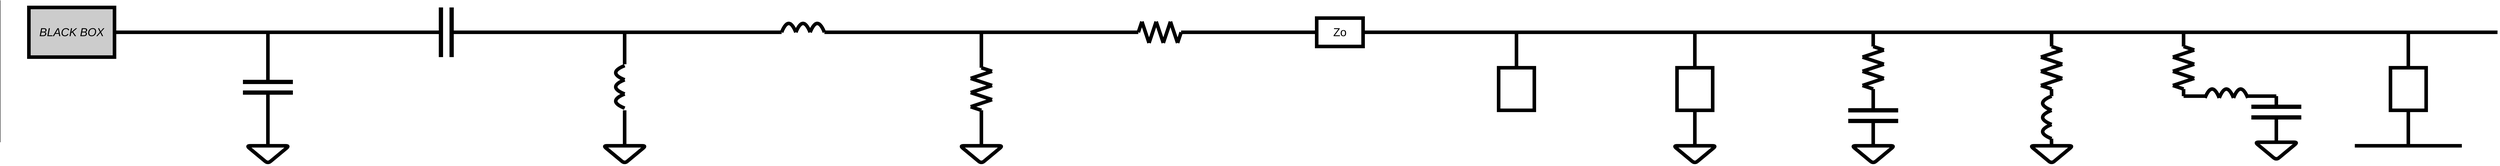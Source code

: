 <mxfile version="15.2.1" type="device"><diagram id="JiPeBnl8MNzj9gC05diy" name="Page-1"><mxGraphModel dx="4288" dy="1358" grid="1" gridSize="10" guides="1" tooltips="1" connect="1" arrows="1" fold="1" page="1" pageScale="1" pageWidth="827" pageHeight="1169" math="0" shadow="0"><root><mxCell id="0"/><mxCell id="1" parent="0"/><mxCell id="uBmhupHGeQe9Bv0V8wx_-3" value="" style="endArrow=none;html=1;strokeWidth=10;" parent="1" edge="1"><mxGeometry width="50" height="50" relative="1" as="geometry"><mxPoint y="100" as="sourcePoint"/><mxPoint x="500" y="100" as="targetPoint"/></mxGeometry></mxCell><mxCell id="uBmhupHGeQe9Bv0V8wx_-4" value="" style="endArrow=none;html=1;strokeWidth=10;" parent="1" edge="1"><mxGeometry width="50" height="50" relative="1" as="geometry"><mxPoint x="250" y="240" as="sourcePoint"/><mxPoint x="250" y="100" as="targetPoint"/></mxGeometry></mxCell><mxCell id="uBmhupHGeQe9Bv0V8wx_-5" value="" style="endArrow=none;html=1;strokeWidth=12;" parent="1" edge="1"><mxGeometry width="50" height="50" relative="1" as="geometry"><mxPoint x="180" y="240" as="sourcePoint"/><mxPoint x="320" y="240" as="targetPoint"/></mxGeometry></mxCell><mxCell id="uBmhupHGeQe9Bv0V8wx_-6" value="" style="endArrow=none;html=1;strokeWidth=12;" parent="1" edge="1"><mxGeometry width="50" height="50" relative="1" as="geometry"><mxPoint x="180" y="270" as="sourcePoint"/><mxPoint x="320" y="270" as="targetPoint"/></mxGeometry></mxCell><mxCell id="uBmhupHGeQe9Bv0V8wx_-7" value="" style="endArrow=none;html=1;strokeWidth=10;" parent="1" edge="1"><mxGeometry width="50" height="50" relative="1" as="geometry"><mxPoint x="250" y="420" as="sourcePoint"/><mxPoint x="250" y="270" as="targetPoint"/></mxGeometry></mxCell><mxCell id="uBmhupHGeQe9Bv0V8wx_-8" value="" style="endArrow=none;html=1;strokeWidth=10;" parent="1" edge="1"><mxGeometry width="50" height="50" relative="1" as="geometry"><mxPoint x="250" y="420" as="sourcePoint"/><mxPoint x="250" y="420" as="targetPoint"/><Array as="points"><mxPoint x="310" y="420"/><mxPoint x="250" y="470"/><mxPoint x="190" y="420"/></Array></mxGeometry></mxCell><mxCell id="uBmhupHGeQe9Bv0V8wx_-11" value="" style="endArrow=none;html=1;strokeWidth=10;" parent="1" edge="1"><mxGeometry width="50" height="50" relative="1" as="geometry"><mxPoint x="500" y="100" as="sourcePoint"/><mxPoint x="730" y="100" as="targetPoint"/></mxGeometry></mxCell><mxCell id="uBmhupHGeQe9Bv0V8wx_-12" value="" style="endArrow=none;html=1;strokeWidth=12;" parent="1" edge="1"><mxGeometry width="50" height="50" relative="1" as="geometry"><mxPoint x="735" y="30" as="sourcePoint"/><mxPoint x="735" y="170" as="targetPoint"/></mxGeometry></mxCell><mxCell id="uBmhupHGeQe9Bv0V8wx_-15" value="" style="endArrow=none;html=1;strokeWidth=12;" parent="1" edge="1"><mxGeometry width="50" height="50" relative="1" as="geometry"><mxPoint x="765" y="30" as="sourcePoint"/><mxPoint x="765" y="170" as="targetPoint"/></mxGeometry></mxCell><mxCell id="uBmhupHGeQe9Bv0V8wx_-16" value="" style="endArrow=none;html=1;strokeWidth=10;" parent="1" edge="1"><mxGeometry width="50" height="50" relative="1" as="geometry"><mxPoint x="770" y="100" as="sourcePoint"/><mxPoint x="1000" y="100" as="targetPoint"/></mxGeometry></mxCell><mxCell id="uBmhupHGeQe9Bv0V8wx_-25" value="" style="endArrow=none;html=1;strokeWidth=10;" parent="1" edge="1"><mxGeometry width="50" height="50" relative="1" as="geometry"><mxPoint x="1000" y="100" as="sourcePoint"/><mxPoint x="1500" y="100" as="targetPoint"/></mxGeometry></mxCell><mxCell id="uBmhupHGeQe9Bv0V8wx_-26" value="" style="endArrow=none;html=1;strokeWidth=10;" parent="1" edge="1"><mxGeometry width="50" height="50" relative="1" as="geometry"><mxPoint x="1250" y="190" as="sourcePoint"/><mxPoint x="1250" y="100" as="targetPoint"/></mxGeometry></mxCell><mxCell id="uBmhupHGeQe9Bv0V8wx_-29" value="" style="endArrow=none;html=1;strokeWidth=10;" parent="1" edge="1"><mxGeometry width="50" height="50" relative="1" as="geometry"><mxPoint x="1250" y="420" as="sourcePoint"/><mxPoint x="1250" y="320" as="targetPoint"/></mxGeometry></mxCell><mxCell id="uBmhupHGeQe9Bv0V8wx_-30" value="" style="endArrow=none;html=1;strokeWidth=10;" parent="1" edge="1"><mxGeometry width="50" height="50" relative="1" as="geometry"><mxPoint x="1250" y="420" as="sourcePoint"/><mxPoint x="1250" y="420" as="targetPoint"/><Array as="points"><mxPoint x="1310" y="420"/><mxPoint x="1250" y="470"/><mxPoint x="1190" y="420"/></Array></mxGeometry></mxCell><mxCell id="uBmhupHGeQe9Bv0V8wx_-31" value="" style="endArrow=none;html=1;strokeWidth=10;curved=1;" parent="1" edge="1"><mxGeometry width="50" height="50" relative="1" as="geometry"><mxPoint x="1250" y="314" as="sourcePoint"/><mxPoint x="1250" y="274" as="targetPoint"/><Array as="points"><mxPoint x="1200" y="294"/></Array></mxGeometry></mxCell><mxCell id="uBmhupHGeQe9Bv0V8wx_-32" value="" style="endArrow=none;html=1;strokeWidth=10;curved=1;" parent="1" edge="1"><mxGeometry width="50" height="50" relative="1" as="geometry"><mxPoint x="1250" y="274" as="sourcePoint"/><mxPoint x="1250" y="234" as="targetPoint"/><Array as="points"><mxPoint x="1200" y="254"/></Array></mxGeometry></mxCell><mxCell id="uBmhupHGeQe9Bv0V8wx_-33" value="" style="endArrow=none;html=1;strokeWidth=10;curved=1;" parent="1" edge="1"><mxGeometry width="50" height="50" relative="1" as="geometry"><mxPoint x="1250" y="234" as="sourcePoint"/><mxPoint x="1250" y="194" as="targetPoint"/><Array as="points"><mxPoint x="1200" y="214"/></Array></mxGeometry></mxCell><mxCell id="uBmhupHGeQe9Bv0V8wx_-35" value="" style="endArrow=none;html=1;strokeWidth=10;" parent="1" edge="1"><mxGeometry width="50" height="50" relative="1" as="geometry"><mxPoint x="1500" y="100" as="sourcePoint"/><mxPoint x="1690" y="100" as="targetPoint"/></mxGeometry></mxCell><mxCell id="uBmhupHGeQe9Bv0V8wx_-38" value="" style="endArrow=none;html=1;strokeWidth=10;" parent="1" edge="1"><mxGeometry width="50" height="50" relative="1" as="geometry"><mxPoint x="1810" y="100" as="sourcePoint"/><mxPoint x="2000" y="100" as="targetPoint"/></mxGeometry></mxCell><mxCell id="uBmhupHGeQe9Bv0V8wx_-42" value="" style="endArrow=none;html=1;strokeWidth=10;curved=1;" parent="1" edge="1"><mxGeometry width="50" height="50" relative="1" as="geometry"><mxPoint x="1690" y="100" as="sourcePoint"/><mxPoint x="1730" y="100" as="targetPoint"/><Array as="points"><mxPoint x="1710" y="50"/></Array></mxGeometry></mxCell><mxCell id="uBmhupHGeQe9Bv0V8wx_-43" value="" style="endArrow=none;html=1;strokeWidth=10;curved=1;" parent="1" edge="1"><mxGeometry width="50" height="50" relative="1" as="geometry"><mxPoint x="1730" y="100" as="sourcePoint"/><mxPoint x="1770" y="100" as="targetPoint"/><Array as="points"><mxPoint x="1750" y="50"/></Array></mxGeometry></mxCell><mxCell id="uBmhupHGeQe9Bv0V8wx_-44" value="" style="endArrow=none;html=1;strokeWidth=10;curved=1;" parent="1" edge="1"><mxGeometry width="50" height="50" relative="1" as="geometry"><mxPoint x="1770" y="100" as="sourcePoint"/><mxPoint x="1810" y="100" as="targetPoint"/><Array as="points"><mxPoint x="1790" y="50"/></Array></mxGeometry></mxCell><mxCell id="uBmhupHGeQe9Bv0V8wx_-46" value="" style="endArrow=none;html=1;strokeWidth=10;" parent="1" edge="1"><mxGeometry width="50" height="50" relative="1" as="geometry"><mxPoint x="2000" y="100" as="sourcePoint"/><mxPoint x="2500" y="100" as="targetPoint"/></mxGeometry></mxCell><mxCell id="uBmhupHGeQe9Bv0V8wx_-47" value="" style="endArrow=none;html=1;strokeWidth=10;" parent="1" edge="1"><mxGeometry width="50" height="50" relative="1" as="geometry"><mxPoint x="2250" y="200" as="sourcePoint"/><mxPoint x="2250" y="100" as="targetPoint"/></mxGeometry></mxCell><mxCell id="uBmhupHGeQe9Bv0V8wx_-48" value="" style="endArrow=none;html=1;strokeWidth=10;" parent="1" edge="1"><mxGeometry width="50" height="50" relative="1" as="geometry"><mxPoint x="2250" y="420" as="sourcePoint"/><mxPoint x="2250" y="320" as="targetPoint"/></mxGeometry></mxCell><mxCell id="uBmhupHGeQe9Bv0V8wx_-49" value="" style="endArrow=none;html=1;strokeWidth=10;" parent="1" edge="1"><mxGeometry width="50" height="50" relative="1" as="geometry"><mxPoint x="2250" y="420" as="sourcePoint"/><mxPoint x="2250" y="420" as="targetPoint"/><Array as="points"><mxPoint x="2310" y="420"/><mxPoint x="2250" y="470"/><mxPoint x="2190" y="420"/></Array></mxGeometry></mxCell><mxCell id="uBmhupHGeQe9Bv0V8wx_-53" value="" style="endArrow=none;html=1;strokeWidth=10;" parent="1" edge="1"><mxGeometry width="50" height="50" relative="1" as="geometry"><mxPoint x="2280" y="210" as="sourcePoint"/><mxPoint x="2250" y="200" as="targetPoint"/></mxGeometry></mxCell><mxCell id="uBmhupHGeQe9Bv0V8wx_-54" value="" style="endArrow=none;html=1;strokeWidth=10;" parent="1" edge="1"><mxGeometry width="50" height="50" relative="1" as="geometry"><mxPoint x="2280" y="250" as="sourcePoint"/><mxPoint x="2220" y="230.0" as="targetPoint"/></mxGeometry></mxCell><mxCell id="uBmhupHGeQe9Bv0V8wx_-55" value="" style="endArrow=none;html=1;strokeWidth=10;" parent="1" edge="1"><mxGeometry width="50" height="50" relative="1" as="geometry"><mxPoint x="2280" y="290" as="sourcePoint"/><mxPoint x="2220" y="270.0" as="targetPoint"/></mxGeometry></mxCell><mxCell id="uBmhupHGeQe9Bv0V8wx_-56" value="" style="endArrow=none;html=1;strokeWidth=10;" parent="1" edge="1"><mxGeometry width="50" height="50" relative="1" as="geometry"><mxPoint x="2280" y="250" as="sourcePoint"/><mxPoint x="2220" y="270" as="targetPoint"/></mxGeometry></mxCell><mxCell id="uBmhupHGeQe9Bv0V8wx_-57" value="" style="endArrow=none;html=1;strokeWidth=10;" parent="1" edge="1"><mxGeometry width="50" height="50" relative="1" as="geometry"><mxPoint x="2280" y="210.0" as="sourcePoint"/><mxPoint x="2220" y="230" as="targetPoint"/></mxGeometry></mxCell><mxCell id="uBmhupHGeQe9Bv0V8wx_-59" value="" style="endArrow=none;html=1;strokeWidth=10;" parent="1" edge="1"><mxGeometry width="50" height="50" relative="1" as="geometry"><mxPoint x="2280" y="290.0" as="sourcePoint"/><mxPoint x="2220" y="310" as="targetPoint"/></mxGeometry></mxCell><mxCell id="uBmhupHGeQe9Bv0V8wx_-60" value="" style="endArrow=none;html=1;strokeWidth=10;" parent="1" edge="1"><mxGeometry width="50" height="50" relative="1" as="geometry"><mxPoint x="2250" y="320.0" as="sourcePoint"/><mxPoint x="2220" y="310.0" as="targetPoint"/></mxGeometry></mxCell><mxCell id="uBmhupHGeQe9Bv0V8wx_-63" value="" style="endArrow=none;html=1;strokeWidth=10;" parent="1" edge="1"><mxGeometry width="50" height="50" relative="1" as="geometry"><mxPoint x="2500" y="100.0" as="sourcePoint"/><mxPoint x="2690" y="100.0" as="targetPoint"/></mxGeometry></mxCell><mxCell id="uBmhupHGeQe9Bv0V8wx_-64" value="" style="endArrow=none;html=1;strokeWidth=10;" parent="1" edge="1"><mxGeometry width="50" height="50" relative="1" as="geometry"><mxPoint x="2810" y="100.0" as="sourcePoint"/><mxPoint x="3000" y="100.0" as="targetPoint"/></mxGeometry></mxCell><mxCell id="uBmhupHGeQe9Bv0V8wx_-68" value="" style="endArrow=none;html=1;strokeWidth=10;" parent="1" edge="1"><mxGeometry width="50" height="50" relative="1" as="geometry"><mxPoint x="2700" y="70" as="sourcePoint"/><mxPoint x="2690" y="100.0" as="targetPoint"/></mxGeometry></mxCell><mxCell id="uBmhupHGeQe9Bv0V8wx_-69" value="" style="endArrow=none;html=1;strokeWidth=10;" parent="1" edge="1"><mxGeometry width="50" height="50" relative="1" as="geometry"><mxPoint x="2700" y="70.0" as="sourcePoint"/><mxPoint x="2720" y="130" as="targetPoint"/></mxGeometry></mxCell><mxCell id="uBmhupHGeQe9Bv0V8wx_-70" value="" style="endArrow=none;html=1;strokeWidth=10;" parent="1" edge="1"><mxGeometry width="50" height="50" relative="1" as="geometry"><mxPoint x="2740" y="70.0" as="sourcePoint"/><mxPoint x="2760" y="130" as="targetPoint"/></mxGeometry></mxCell><mxCell id="uBmhupHGeQe9Bv0V8wx_-71" value="" style="endArrow=none;html=1;strokeWidth=10;" parent="1" edge="1"><mxGeometry width="50" height="50" relative="1" as="geometry"><mxPoint x="2780" y="70.0" as="sourcePoint"/><mxPoint x="2800" y="130" as="targetPoint"/></mxGeometry></mxCell><mxCell id="uBmhupHGeQe9Bv0V8wx_-72" value="" style="endArrow=none;html=1;strokeWidth=10;" parent="1" edge="1"><mxGeometry width="50" height="50" relative="1" as="geometry"><mxPoint x="2740" y="70" as="sourcePoint"/><mxPoint x="2720" y="130.0" as="targetPoint"/></mxGeometry></mxCell><mxCell id="uBmhupHGeQe9Bv0V8wx_-73" value="" style="endArrow=none;html=1;strokeWidth=10;" parent="1" edge="1"><mxGeometry width="50" height="50" relative="1" as="geometry"><mxPoint x="2780" y="70.0" as="sourcePoint"/><mxPoint x="2760" y="130.0" as="targetPoint"/></mxGeometry></mxCell><mxCell id="uBmhupHGeQe9Bv0V8wx_-74" value="" style="endArrow=none;html=1;strokeWidth=10;" parent="1" edge="1"><mxGeometry width="50" height="50" relative="1" as="geometry"><mxPoint x="2810" y="100.0" as="sourcePoint"/><mxPoint x="2800" y="130.0" as="targetPoint"/></mxGeometry></mxCell><mxCell id="uBmhupHGeQe9Bv0V8wx_-76" value="" style="endArrow=none;html=1;strokeWidth=10;" parent="1" edge="1"><mxGeometry width="50" height="50" relative="1" as="geometry"><mxPoint x="3000" y="100" as="sourcePoint"/><mxPoint x="3190" y="100" as="targetPoint"/></mxGeometry></mxCell><mxCell id="uBmhupHGeQe9Bv0V8wx_-77" value="" style="endArrow=none;html=1;strokeWidth=10;" parent="1" edge="1"><mxGeometry width="50" height="50" relative="1" as="geometry"><mxPoint x="3320" y="100" as="sourcePoint"/><mxPoint x="3500" y="100" as="targetPoint"/></mxGeometry></mxCell><mxCell id="uBmhupHGeQe9Bv0V8wx_-86" value="&lt;font style=&quot;font-size: 32px&quot;&gt;Zo&lt;/font&gt;" style="rounded=0;whiteSpace=wrap;html=1;glass=0;strokeColor=#000000;fillColor=none;strokeWidth=10;" parent="1" vertex="1"><mxGeometry x="3190" y="60" width="130" height="80" as="geometry"/></mxCell><mxCell id="uBmhupHGeQe9Bv0V8wx_-92" value="" style="endArrow=none;html=1;strokeWidth=10;" parent="1" edge="1"><mxGeometry width="50" height="50" relative="1" as="geometry"><mxPoint x="3500" y="100" as="sourcePoint"/><mxPoint x="4000" y="100" as="targetPoint"/></mxGeometry></mxCell><mxCell id="uBmhupHGeQe9Bv0V8wx_-93" value="" style="endArrow=none;html=1;strokeWidth=10;" parent="1" edge="1"><mxGeometry width="50" height="50" relative="1" as="geometry"><mxPoint x="3750" y="200" as="sourcePoint"/><mxPoint x="3750" y="100" as="targetPoint"/></mxGeometry></mxCell><mxCell id="uBmhupHGeQe9Bv0V8wx_-103" value="" style="rounded=0;whiteSpace=wrap;html=1;glass=0;strokeColor=#000000;fillColor=none;strokeWidth=10;" parent="1" vertex="1"><mxGeometry x="3700" y="200" width="100" height="120" as="geometry"/></mxCell><mxCell id="uBmhupHGeQe9Bv0V8wx_-105" value="" style="endArrow=none;html=1;strokeWidth=10;" parent="1" edge="1"><mxGeometry width="50" height="50" relative="1" as="geometry"><mxPoint x="4000" y="100" as="sourcePoint"/><mxPoint x="4500" y="100" as="targetPoint"/></mxGeometry></mxCell><mxCell id="uBmhupHGeQe9Bv0V8wx_-106" value="" style="endArrow=none;html=1;strokeWidth=10;" parent="1" edge="1"><mxGeometry width="50" height="50" relative="1" as="geometry"><mxPoint x="4250" y="200" as="sourcePoint"/><mxPoint x="4250" y="100" as="targetPoint"/></mxGeometry></mxCell><mxCell id="uBmhupHGeQe9Bv0V8wx_-107" value="" style="endArrow=none;html=1;strokeWidth=10;" parent="1" edge="1"><mxGeometry width="50" height="50" relative="1" as="geometry"><mxPoint x="4250" y="420" as="sourcePoint"/><mxPoint x="4250" y="320" as="targetPoint"/></mxGeometry></mxCell><mxCell id="uBmhupHGeQe9Bv0V8wx_-108" value="" style="endArrow=none;html=1;strokeWidth=10;" parent="1" edge="1"><mxGeometry width="50" height="50" relative="1" as="geometry"><mxPoint x="4250" y="420" as="sourcePoint"/><mxPoint x="4250" y="420" as="targetPoint"/><Array as="points"><mxPoint x="4310" y="420"/><mxPoint x="4250" y="470"/><mxPoint x="4190" y="420"/></Array></mxGeometry></mxCell><mxCell id="uBmhupHGeQe9Bv0V8wx_-109" value="" style="rounded=0;whiteSpace=wrap;html=1;glass=0;strokeColor=#000000;fillColor=none;strokeWidth=10;" parent="1" vertex="1"><mxGeometry x="4200" y="200" width="100" height="120" as="geometry"/></mxCell><mxCell id="uBmhupHGeQe9Bv0V8wx_-111" value="" style="endArrow=none;html=1;strokeWidth=10;" parent="1" edge="1"><mxGeometry width="50" height="50" relative="1" as="geometry"><mxPoint x="4500" y="100" as="sourcePoint"/><mxPoint x="5000" y="100" as="targetPoint"/></mxGeometry></mxCell><mxCell id="uBmhupHGeQe9Bv0V8wx_-112" value="" style="endArrow=none;html=1;strokeWidth=10;" parent="1" edge="1"><mxGeometry width="50" height="50" relative="1" as="geometry"><mxPoint x="4750" y="140" as="sourcePoint"/><mxPoint x="4750" y="100" as="targetPoint"/></mxGeometry></mxCell><mxCell id="uBmhupHGeQe9Bv0V8wx_-113" value="" style="endArrow=none;html=1;strokeWidth=12;" parent="1" edge="1"><mxGeometry width="50" height="50" relative="1" as="geometry"><mxPoint x="4680" y="320" as="sourcePoint"/><mxPoint x="4820" y="320" as="targetPoint"/></mxGeometry></mxCell><mxCell id="uBmhupHGeQe9Bv0V8wx_-114" value="" style="endArrow=none;html=1;strokeWidth=12;" parent="1" edge="1"><mxGeometry width="50" height="50" relative="1" as="geometry"><mxPoint x="4680" y="350" as="sourcePoint"/><mxPoint x="4820" y="350" as="targetPoint"/></mxGeometry></mxCell><mxCell id="uBmhupHGeQe9Bv0V8wx_-115" value="" style="endArrow=none;html=1;strokeWidth=10;" parent="1" edge="1"><mxGeometry width="50" height="50" relative="1" as="geometry"><mxPoint x="4750" y="420" as="sourcePoint"/><mxPoint x="4750" y="350" as="targetPoint"/></mxGeometry></mxCell><mxCell id="uBmhupHGeQe9Bv0V8wx_-116" value="" style="endArrow=none;html=1;strokeWidth=10;" parent="1" edge="1"><mxGeometry width="50" height="50" relative="1" as="geometry"><mxPoint x="4750" y="420" as="sourcePoint"/><mxPoint x="4750" y="420" as="targetPoint"/><Array as="points"><mxPoint x="4810" y="420"/><mxPoint x="4750" y="470"/><mxPoint x="4690" y="420"/></Array></mxGeometry></mxCell><mxCell id="uBmhupHGeQe9Bv0V8wx_-126" value="" style="endArrow=none;html=1;strokeWidth=10;" parent="1" edge="1"><mxGeometry width="50" height="50" relative="1" as="geometry"><mxPoint x="4780" y="150" as="sourcePoint"/><mxPoint x="4750" y="140" as="targetPoint"/></mxGeometry></mxCell><mxCell id="uBmhupHGeQe9Bv0V8wx_-127" value="" style="endArrow=none;html=1;strokeWidth=10;" parent="1" edge="1"><mxGeometry width="50" height="50" relative="1" as="geometry"><mxPoint x="4780" y="190" as="sourcePoint"/><mxPoint x="4720" y="170" as="targetPoint"/></mxGeometry></mxCell><mxCell id="uBmhupHGeQe9Bv0V8wx_-128" value="" style="endArrow=none;html=1;strokeWidth=10;" parent="1" edge="1"><mxGeometry width="50" height="50" relative="1" as="geometry"><mxPoint x="4780" y="230" as="sourcePoint"/><mxPoint x="4720" y="210" as="targetPoint"/></mxGeometry></mxCell><mxCell id="uBmhupHGeQe9Bv0V8wx_-129" value="" style="endArrow=none;html=1;strokeWidth=10;" parent="1" edge="1"><mxGeometry width="50" height="50" relative="1" as="geometry"><mxPoint x="4780" y="190" as="sourcePoint"/><mxPoint x="4720" y="210" as="targetPoint"/></mxGeometry></mxCell><mxCell id="uBmhupHGeQe9Bv0V8wx_-130" value="" style="endArrow=none;html=1;strokeWidth=10;" parent="1" edge="1"><mxGeometry width="50" height="50" relative="1" as="geometry"><mxPoint x="4780" y="150" as="sourcePoint"/><mxPoint x="4720" y="170" as="targetPoint"/></mxGeometry></mxCell><mxCell id="uBmhupHGeQe9Bv0V8wx_-131" value="" style="endArrow=none;html=1;strokeWidth=10;" parent="1" edge="1"><mxGeometry width="50" height="50" relative="1" as="geometry"><mxPoint x="4780" y="230" as="sourcePoint"/><mxPoint x="4720" y="250" as="targetPoint"/></mxGeometry></mxCell><mxCell id="uBmhupHGeQe9Bv0V8wx_-132" value="" style="endArrow=none;html=1;strokeWidth=10;" parent="1" edge="1"><mxGeometry width="50" height="50" relative="1" as="geometry"><mxPoint x="4750" y="260" as="sourcePoint"/><mxPoint x="4720" y="250" as="targetPoint"/></mxGeometry></mxCell><mxCell id="uBmhupHGeQe9Bv0V8wx_-133" value="" style="endArrow=none;html=1;strokeWidth=10;" parent="1" edge="1"><mxGeometry width="50" height="50" relative="1" as="geometry"><mxPoint x="4750" y="320" as="sourcePoint"/><mxPoint x="4750" y="260" as="targetPoint"/></mxGeometry></mxCell><mxCell id="uBmhupHGeQe9Bv0V8wx_-135" value="" style="endArrow=none;html=1;strokeWidth=10;" parent="1" edge="1"><mxGeometry width="50" height="50" relative="1" as="geometry"><mxPoint x="5000" y="100" as="sourcePoint"/><mxPoint x="5500" y="100" as="targetPoint"/></mxGeometry></mxCell><mxCell id="uBmhupHGeQe9Bv0V8wx_-136" value="" style="endArrow=none;html=1;strokeWidth=10;" parent="1" edge="1"><mxGeometry width="50" height="50" relative="1" as="geometry"><mxPoint x="5250" y="140" as="sourcePoint"/><mxPoint x="5250" y="100" as="targetPoint"/></mxGeometry></mxCell><mxCell id="uBmhupHGeQe9Bv0V8wx_-140" value="" style="endArrow=none;html=1;strokeWidth=10;" parent="1" edge="1"><mxGeometry width="50" height="50" relative="1" as="geometry"><mxPoint x="5250" y="420" as="sourcePoint"/><mxPoint x="5250" y="420" as="targetPoint"/><Array as="points"><mxPoint x="5310" y="420"/><mxPoint x="5250" y="470"/><mxPoint x="5190" y="420"/></Array></mxGeometry></mxCell><mxCell id="uBmhupHGeQe9Bv0V8wx_-141" value="" style="endArrow=none;html=1;strokeWidth=10;" parent="1" edge="1"><mxGeometry width="50" height="50" relative="1" as="geometry"><mxPoint x="5280" y="150" as="sourcePoint"/><mxPoint x="5250" y="140" as="targetPoint"/></mxGeometry></mxCell><mxCell id="uBmhupHGeQe9Bv0V8wx_-142" value="" style="endArrow=none;html=1;strokeWidth=10;" parent="1" edge="1"><mxGeometry width="50" height="50" relative="1" as="geometry"><mxPoint x="5280" y="190" as="sourcePoint"/><mxPoint x="5220" y="170" as="targetPoint"/></mxGeometry></mxCell><mxCell id="uBmhupHGeQe9Bv0V8wx_-143" value="" style="endArrow=none;html=1;strokeWidth=10;" parent="1" edge="1"><mxGeometry width="50" height="50" relative="1" as="geometry"><mxPoint x="5280" y="230" as="sourcePoint"/><mxPoint x="5220" y="210" as="targetPoint"/></mxGeometry></mxCell><mxCell id="uBmhupHGeQe9Bv0V8wx_-144" value="" style="endArrow=none;html=1;strokeWidth=10;" parent="1" edge="1"><mxGeometry width="50" height="50" relative="1" as="geometry"><mxPoint x="5280" y="190" as="sourcePoint"/><mxPoint x="5220" y="210" as="targetPoint"/></mxGeometry></mxCell><mxCell id="uBmhupHGeQe9Bv0V8wx_-145" value="" style="endArrow=none;html=1;strokeWidth=10;" parent="1" edge="1"><mxGeometry width="50" height="50" relative="1" as="geometry"><mxPoint x="5280" y="150" as="sourcePoint"/><mxPoint x="5220" y="170" as="targetPoint"/></mxGeometry></mxCell><mxCell id="uBmhupHGeQe9Bv0V8wx_-146" value="" style="endArrow=none;html=1;strokeWidth=10;" parent="1" edge="1"><mxGeometry width="50" height="50" relative="1" as="geometry"><mxPoint x="5280" y="230" as="sourcePoint"/><mxPoint x="5220" y="250" as="targetPoint"/></mxGeometry></mxCell><mxCell id="uBmhupHGeQe9Bv0V8wx_-147" value="" style="endArrow=none;html=1;strokeWidth=10;" parent="1" edge="1"><mxGeometry width="50" height="50" relative="1" as="geometry"><mxPoint x="5250" y="260" as="sourcePoint"/><mxPoint x="5220" y="250" as="targetPoint"/></mxGeometry></mxCell><mxCell id="uBmhupHGeQe9Bv0V8wx_-150" value="" style="endArrow=none;html=1;strokeWidth=10;curved=1;" parent="1" edge="1"><mxGeometry width="50" height="50" relative="1" as="geometry"><mxPoint x="5250" y="400" as="sourcePoint"/><mxPoint x="5250" y="360" as="targetPoint"/><Array as="points"><mxPoint x="5200" y="380"/></Array></mxGeometry></mxCell><mxCell id="uBmhupHGeQe9Bv0V8wx_-151" value="" style="endArrow=none;html=1;strokeWidth=10;curved=1;" parent="1" edge="1"><mxGeometry width="50" height="50" relative="1" as="geometry"><mxPoint x="5250" y="360" as="sourcePoint"/><mxPoint x="5250" y="320" as="targetPoint"/><Array as="points"><mxPoint x="5200" y="340"/></Array></mxGeometry></mxCell><mxCell id="uBmhupHGeQe9Bv0V8wx_-152" value="" style="endArrow=none;html=1;strokeWidth=10;curved=1;" parent="1" edge="1"><mxGeometry width="50" height="50" relative="1" as="geometry"><mxPoint x="5250" y="320" as="sourcePoint"/><mxPoint x="5250" y="280" as="targetPoint"/><Array as="points"><mxPoint x="5200" y="300"/></Array></mxGeometry></mxCell><mxCell id="uBmhupHGeQe9Bv0V8wx_-155" value="" style="endArrow=none;html=1;strokeWidth=10;" parent="1" edge="1"><mxGeometry width="50" height="50" relative="1" as="geometry"><mxPoint x="5250" y="280" as="sourcePoint"/><mxPoint x="5249.66" y="260.0" as="targetPoint"/></mxGeometry></mxCell><mxCell id="uBmhupHGeQe9Bv0V8wx_-156" value="" style="endArrow=none;html=1;strokeWidth=10;" parent="1" edge="1"><mxGeometry width="50" height="50" relative="1" as="geometry"><mxPoint x="5250.0" y="420" as="sourcePoint"/><mxPoint x="5249.66" y="400.0" as="targetPoint"/></mxGeometry></mxCell><mxCell id="uBmhupHGeQe9Bv0V8wx_-158" value="" style="endArrow=none;html=1;strokeWidth=10;" parent="1" edge="1"><mxGeometry width="50" height="50" relative="1" as="geometry"><mxPoint x="5500" y="100" as="sourcePoint"/><mxPoint x="6000" y="100" as="targetPoint"/></mxGeometry></mxCell><mxCell id="uBmhupHGeQe9Bv0V8wx_-159" value="" style="endArrow=none;html=1;strokeWidth=10;" parent="1" edge="1"><mxGeometry width="50" height="50" relative="1" as="geometry"><mxPoint x="5620" y="140" as="sourcePoint"/><mxPoint x="5620" y="100" as="targetPoint"/></mxGeometry></mxCell><mxCell id="uBmhupHGeQe9Bv0V8wx_-161" value="" style="endArrow=none;html=1;strokeWidth=10;" parent="1" edge="1"><mxGeometry width="50" height="50" relative="1" as="geometry"><mxPoint x="5650" y="150" as="sourcePoint"/><mxPoint x="5620" y="140" as="targetPoint"/></mxGeometry></mxCell><mxCell id="uBmhupHGeQe9Bv0V8wx_-162" value="" style="endArrow=none;html=1;strokeWidth=10;" parent="1" edge="1"><mxGeometry width="50" height="50" relative="1" as="geometry"><mxPoint x="5650" y="190" as="sourcePoint"/><mxPoint x="5590" y="170" as="targetPoint"/></mxGeometry></mxCell><mxCell id="uBmhupHGeQe9Bv0V8wx_-163" value="" style="endArrow=none;html=1;strokeWidth=10;" parent="1" edge="1"><mxGeometry width="50" height="50" relative="1" as="geometry"><mxPoint x="5650" y="230" as="sourcePoint"/><mxPoint x="5590" y="210" as="targetPoint"/></mxGeometry></mxCell><mxCell id="uBmhupHGeQe9Bv0V8wx_-164" value="" style="endArrow=none;html=1;strokeWidth=10;" parent="1" edge="1"><mxGeometry width="50" height="50" relative="1" as="geometry"><mxPoint x="5650" y="190" as="sourcePoint"/><mxPoint x="5590" y="210" as="targetPoint"/></mxGeometry></mxCell><mxCell id="uBmhupHGeQe9Bv0V8wx_-165" value="" style="endArrow=none;html=1;strokeWidth=10;" parent="1" edge="1"><mxGeometry width="50" height="50" relative="1" as="geometry"><mxPoint x="5650" y="150" as="sourcePoint"/><mxPoint x="5590" y="170" as="targetPoint"/></mxGeometry></mxCell><mxCell id="uBmhupHGeQe9Bv0V8wx_-166" value="" style="endArrow=none;html=1;strokeWidth=10;" parent="1" edge="1"><mxGeometry width="50" height="50" relative="1" as="geometry"><mxPoint x="5650" y="230" as="sourcePoint"/><mxPoint x="5590" y="250" as="targetPoint"/></mxGeometry></mxCell><mxCell id="uBmhupHGeQe9Bv0V8wx_-167" value="" style="endArrow=none;html=1;strokeWidth=10;" parent="1" edge="1"><mxGeometry width="50" height="50" relative="1" as="geometry"><mxPoint x="5620" y="260" as="sourcePoint"/><mxPoint x="5590" y="250" as="targetPoint"/></mxGeometry></mxCell><mxCell id="uBmhupHGeQe9Bv0V8wx_-176" value="" style="endArrow=none;html=1;strokeWidth=10;curved=1;" parent="1" edge="1"><mxGeometry width="50" height="50" relative="1" as="geometry"><mxPoint x="5680" y="285" as="sourcePoint"/><mxPoint x="5720" y="285" as="targetPoint"/><Array as="points"><mxPoint x="5700" y="235"/></Array></mxGeometry></mxCell><mxCell id="uBmhupHGeQe9Bv0V8wx_-177" value="" style="endArrow=none;html=1;strokeWidth=10;curved=1;" parent="1" edge="1"><mxGeometry width="50" height="50" relative="1" as="geometry"><mxPoint x="5720" y="285" as="sourcePoint"/><mxPoint x="5760" y="285" as="targetPoint"/><Array as="points"><mxPoint x="5740" y="235"/></Array></mxGeometry></mxCell><mxCell id="uBmhupHGeQe9Bv0V8wx_-178" value="" style="endArrow=none;html=1;strokeWidth=10;curved=1;" parent="1" edge="1"><mxGeometry width="50" height="50" relative="1" as="geometry"><mxPoint x="5760" y="285" as="sourcePoint"/><mxPoint x="5800" y="285" as="targetPoint"/><Array as="points"><mxPoint x="5780" y="235"/></Array></mxGeometry></mxCell><mxCell id="uBmhupHGeQe9Bv0V8wx_-179" value="" style="endArrow=none;html=1;strokeWidth=12;" parent="1" edge="1"><mxGeometry width="50" height="50" relative="1" as="geometry"><mxPoint x="5810" y="310" as="sourcePoint"/><mxPoint x="5950" y="310" as="targetPoint"/></mxGeometry></mxCell><mxCell id="uBmhupHGeQe9Bv0V8wx_-180" value="" style="endArrow=none;html=1;strokeWidth=12;" parent="1" edge="1"><mxGeometry width="50" height="50" relative="1" as="geometry"><mxPoint x="5810" y="340" as="sourcePoint"/><mxPoint x="5950" y="340" as="targetPoint"/></mxGeometry></mxCell><mxCell id="uBmhupHGeQe9Bv0V8wx_-181" value="" style="endArrow=none;html=1;strokeWidth=10;" parent="1" edge="1"><mxGeometry width="50" height="50" relative="1" as="geometry"><mxPoint x="5880" y="410" as="sourcePoint"/><mxPoint x="5880" y="340" as="targetPoint"/></mxGeometry></mxCell><mxCell id="uBmhupHGeQe9Bv0V8wx_-182" value="" style="endArrow=none;html=1;strokeWidth=10;" parent="1" edge="1"><mxGeometry width="50" height="50" relative="1" as="geometry"><mxPoint x="5880" y="410" as="sourcePoint"/><mxPoint x="5880" y="410" as="targetPoint"/><Array as="points"><mxPoint x="5940" y="410"/><mxPoint x="5880" y="460"/><mxPoint x="5820" y="410"/></Array></mxGeometry></mxCell><mxCell id="uBmhupHGeQe9Bv0V8wx_-185" value="" style="endArrow=none;html=1;strokeWidth=10;" parent="1" edge="1"><mxGeometry width="50" height="50" relative="1" as="geometry"><mxPoint x="5620" y="280" as="sourcePoint"/><mxPoint x="5620" y="260" as="targetPoint"/></mxGeometry></mxCell><mxCell id="uBmhupHGeQe9Bv0V8wx_-186" value="" style="endArrow=none;html=1;strokeWidth=10;" parent="1" edge="1"><mxGeometry width="50" height="50" relative="1" as="geometry"><mxPoint x="5620" y="280" as="sourcePoint"/><mxPoint x="5680" y="280" as="targetPoint"/></mxGeometry></mxCell><mxCell id="uBmhupHGeQe9Bv0V8wx_-187" value="" style="endArrow=none;html=1;strokeWidth=10;" parent="1" edge="1"><mxGeometry width="50" height="50" relative="1" as="geometry"><mxPoint x="5800" y="280" as="sourcePoint"/><mxPoint x="5880" y="280" as="targetPoint"/></mxGeometry></mxCell><mxCell id="uBmhupHGeQe9Bv0V8wx_-188" value="" style="endArrow=none;html=1;strokeWidth=10;" parent="1" edge="1"><mxGeometry width="50" height="50" relative="1" as="geometry"><mxPoint x="5880" y="310" as="sourcePoint"/><mxPoint x="5880" y="280" as="targetPoint"/></mxGeometry></mxCell><mxCell id="uBmhupHGeQe9Bv0V8wx_-198" value="" style="endArrow=none;html=1;strokeWidth=10;" parent="1" edge="1"><mxGeometry width="50" height="50" relative="1" as="geometry"><mxPoint x="-180" y="100" as="sourcePoint"/><mxPoint y="100" as="targetPoint"/></mxGeometry></mxCell><mxCell id="uBmhupHGeQe9Bv0V8wx_-199" value="&lt;font style=&quot;font-size: 32px&quot;&gt;&lt;i&gt;BLACK BOX&lt;/i&gt;&lt;/font&gt;" style="rounded=0;whiteSpace=wrap;html=1;glass=0;strokeColor=#000000;strokeWidth=10;fillColor=#CCCCCC;" parent="1" vertex="1"><mxGeometry x="-420" y="30" width="240" height="140" as="geometry"/></mxCell><mxCell id="uBmhupHGeQe9Bv0V8wx_-203" value="" style="endArrow=none;html=1;strokeWidth=1;" parent="1" edge="1"><mxGeometry width="50" height="50" relative="1" as="geometry"><mxPoint x="-500" y="410" as="sourcePoint"/><mxPoint x="-500" y="10" as="targetPoint"/></mxGeometry></mxCell><mxCell id="20XGR4WP0BEkxepGxLnA-3" value="" style="endArrow=none;html=1;strokeWidth=10;" edge="1" parent="1"><mxGeometry width="50" height="50" relative="1" as="geometry"><mxPoint x="6000" y="100" as="sourcePoint"/><mxPoint x="6500" y="100" as="targetPoint"/></mxGeometry></mxCell><mxCell id="20XGR4WP0BEkxepGxLnA-4" value="" style="endArrow=none;html=1;strokeWidth=10;" edge="1" parent="1"><mxGeometry width="50" height="50" relative="1" as="geometry"><mxPoint x="6250" y="200" as="sourcePoint"/><mxPoint x="6250" y="100" as="targetPoint"/></mxGeometry></mxCell><mxCell id="20XGR4WP0BEkxepGxLnA-5" value="" style="endArrow=none;html=1;strokeWidth=10;" edge="1" parent="1"><mxGeometry width="50" height="50" relative="1" as="geometry"><mxPoint x="6250" y="420" as="sourcePoint"/><mxPoint x="6250" y="320" as="targetPoint"/></mxGeometry></mxCell><mxCell id="20XGR4WP0BEkxepGxLnA-7" value="" style="rounded=0;whiteSpace=wrap;html=1;glass=0;strokeColor=#000000;fillColor=none;strokeWidth=10;" vertex="1" parent="1"><mxGeometry x="6200" y="200" width="100" height="120" as="geometry"/></mxCell><mxCell id="20XGR4WP0BEkxepGxLnA-8" value="" style="endArrow=none;html=1;strokeWidth=10;" edge="1" parent="1"><mxGeometry width="50" height="50" relative="1" as="geometry"><mxPoint x="6100" y="420" as="sourcePoint"/><mxPoint x="6400" y="420" as="targetPoint"/></mxGeometry></mxCell></root></mxGraphModel></diagram></mxfile>